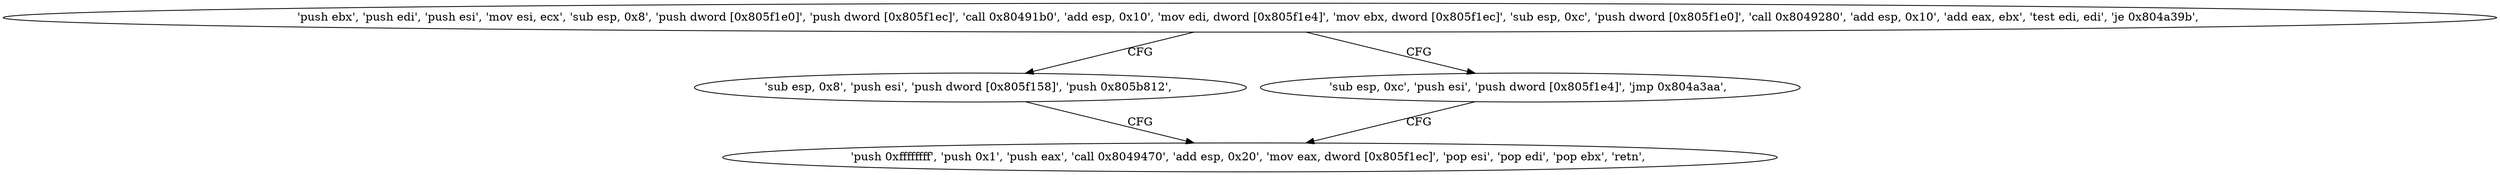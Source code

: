 digraph "func" {
"134521680" [label = "'push ebx', 'push edi', 'push esi', 'mov esi, ecx', 'sub esp, 0x8', 'push dword [0x805f1e0]', 'push dword [0x805f1ec]', 'call 0x80491b0', 'add esp, 0x10', 'mov edi, dword [0x805f1e4]', 'mov ebx, dword [0x805f1ec]', 'sub esp, 0xc', 'push dword [0x805f1e0]', 'call 0x8049280', 'add esp, 0x10', 'add eax, ebx', 'test edi, edi', 'je 0x804a39b', " ]
"134521755" [label = "'sub esp, 0x8', 'push esi', 'push dword [0x805f158]', 'push 0x805b812', " ]
"134521743" [label = "'sub esp, 0xc', 'push esi', 'push dword [0x805f1e4]', 'jmp 0x804a3aa', " ]
"134521770" [label = "'push 0xffffffff', 'push 0x1', 'push eax', 'call 0x8049470', 'add esp, 0x20', 'mov eax, dword [0x805f1ec]', 'pop esi', 'pop edi', 'pop ebx', 'retn', " ]
"134521680" -> "134521755" [ label = "CFG" ]
"134521680" -> "134521743" [ label = "CFG" ]
"134521755" -> "134521770" [ label = "CFG" ]
"134521743" -> "134521770" [ label = "CFG" ]
}
